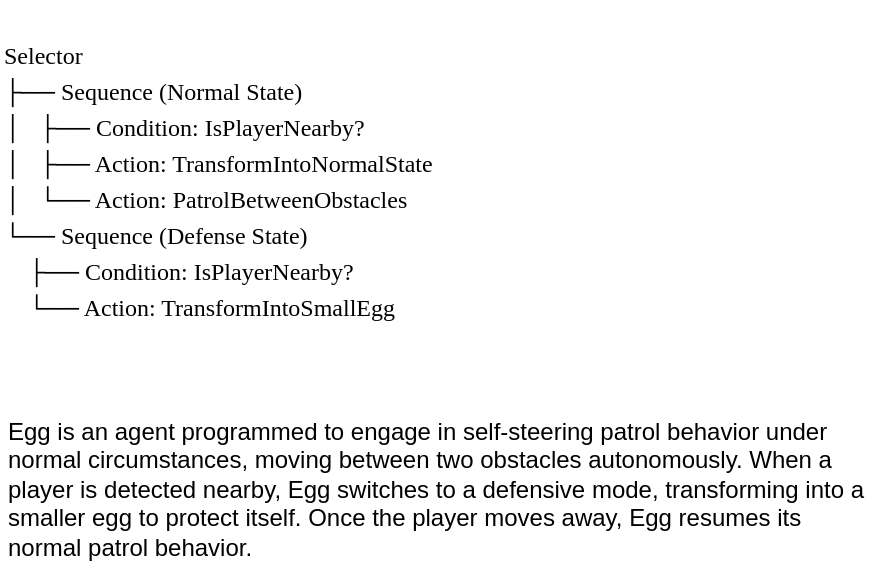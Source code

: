 <mxfile version="20.7.4" type="device" pages="3"><diagram id="9whm-KUzQ9RXOPoHD-NH" name="Egglet"><mxGraphModel dx="819" dy="478" grid="1" gridSize="10" guides="1" tooltips="1" connect="1" arrows="1" fold="1" page="1" pageScale="1" pageWidth="850" pageHeight="1100" math="0" shadow="0"><root><mxCell id="0"/><mxCell id="1" parent="0"/><mxCell id="GxKQwh5qIAj8QEhqf3p6-7" value="&lt;span style=&quot;&quot;&gt;Egg is an agent programmed to engage in self-steering patrol behavior under normal circumstances, moving between two obstacles autonomously. When a player is detected nearby, Egg switches to a defensive mode, transforming into a smaller egg to protect itself. Once the player moves away, Egg resumes its normal patrol behavior.&lt;/span&gt;" style="text;html=1;strokeColor=none;fillColor=none;align=left;verticalAlign=top;whiteSpace=wrap;rounded=0;spacing=4;" vertex="1" parent="1"><mxGeometry x="40" y="240" width="440" height="90" as="geometry"/></mxCell><mxCell id="GxKQwh5qIAj8QEhqf3p6-9" value="&lt;p style=&quot;line-height: 150%;&quot;&gt;Selector&lt;br&gt;├── Sequence (Normal State)&lt;br&gt;│&amp;nbsp; &amp;nbsp;├── Condition: IsPlayerNearby?&lt;br&gt;│&amp;nbsp; &amp;nbsp;├── Action: TransformIntoNormalState&lt;br&gt;│&amp;nbsp; &amp;nbsp;└── Action: PatrolBetweenObstacles&lt;br&gt;└── Sequence (Defense State)&lt;br&gt;&amp;nbsp; &amp;nbsp; ├── Condition: IsPlayerNearby?&lt;br&gt;&amp;nbsp; &amp;nbsp; └── Action: TransformIntoSmallEgg&lt;/p&gt;" style="text;align=left;verticalAlign=top;resizable=0;points=[];autosize=1;strokeColor=none;fillColor=none;spacingBottom=0;fontSize=12;horizontal=1;fontFamily=Cascadia Code;html=1;" vertex="1" parent="1"><mxGeometry x="40" y="40" width="300" height="180" as="geometry"/></mxCell></root></mxGraphModel></diagram><diagram id="iPz43A61TD2lmMrCie3l" name="Mosquito Pester"><mxGraphModel dx="1434" dy="836" grid="1" gridSize="10" guides="1" tooltips="1" connect="1" arrows="1" fold="1" page="1" pageScale="1" pageWidth="850" pageHeight="1100" math="0" shadow="0"><root><mxCell id="0"/><mxCell id="1" parent="0"/></root></mxGraphModel></diagram><diagram id="-VU1O4IHYtVDgpbgssE8" name="Plant Chewer"><mxGraphModel dx="574" dy="334" grid="1" gridSize="10" guides="1" tooltips="1" connect="1" arrows="1" fold="1" page="1" pageScale="1" pageWidth="850" pageHeight="1100" math="0" shadow="0"><root><mxCell id="0"/><mxCell id="1" parent="0"/><mxCell id="JDnZnfzyGDkymEuJONIu-1" value="" style="rounded=0;whiteSpace=wrap;html=1;" vertex="1" parent="1"><mxGeometry x="80" y="40" width="120" height="80" as="geometry"/></mxCell></root></mxGraphModel></diagram></mxfile>
